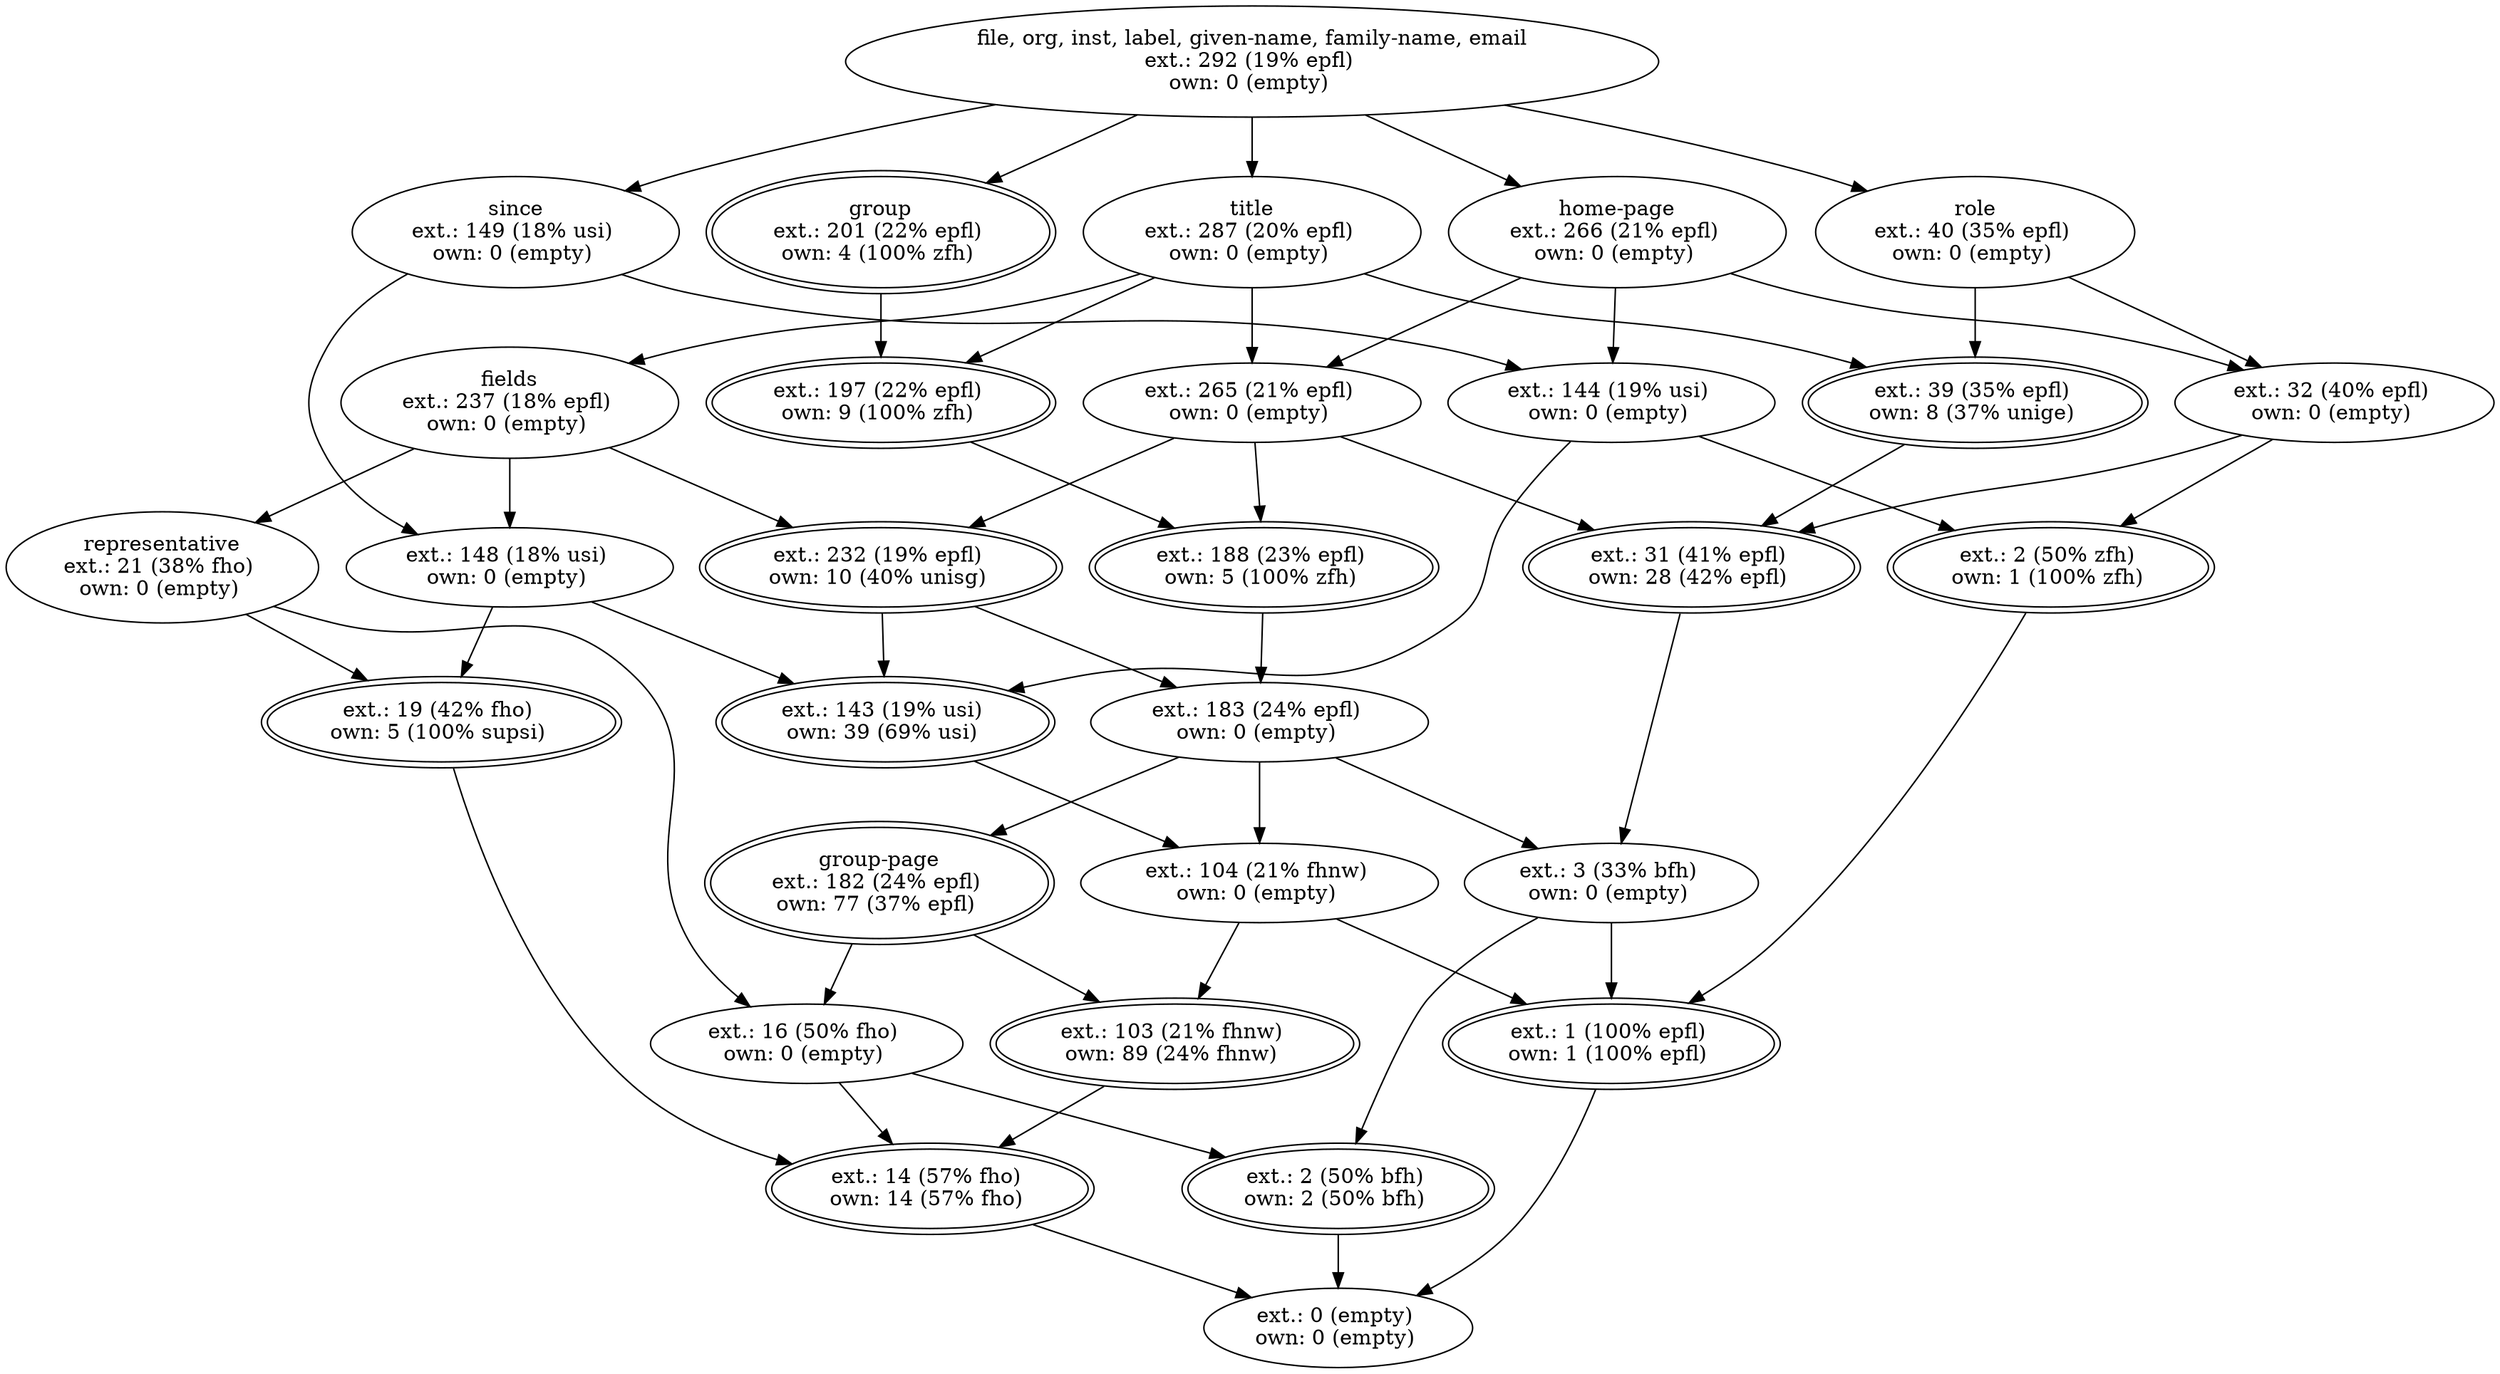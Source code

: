 digraph d{
1 [label="file, org, inst, label, given-name, family-name, email
ext.: 292 (19% epfl) 
own: 0 (empty) "]
2 [label="ext.: 103 (21% fhnw) 
own: 89 (24% fhnw) ", peripheries = 2]
3 [label="group-page
ext.: 182 (24% epfl) 
own: 77 (37% epfl) ", peripheries = 2]
4 [label="ext.: 2 (50% bfh) 
own: 2 (50% bfh) ", peripheries = 2]
5 [label="ext.: 16 (50% fho) 
own: 0 (empty) "]
6 [label="ext.: 14 (57% fho) 
own: 14 (57% fho) ", peripheries = 2]
7 [label="ext.: 104 (21% fhnw) 
own: 0 (empty) "]
8 [label="ext.: 183 (24% epfl) 
own: 0 (empty) "]
9 [label="ext.: 3 (33% bfh) 
own: 0 (empty) "]
10 [label="ext.: 1 (100% epfl) 
own: 1 (100% epfl) ", peripheries = 2]
11 [label="ext.: 265 (21% epfl) 
own: 0 (empty) "]
12 [label="ext.: 31 (41% epfl) 
own: 28 (42% epfl) ", peripheries = 2]
13 [label="title
ext.: 287 (20% epfl) 
own: 0 (empty) "]
14 [label="ext.: 39 (35% epfl) 
own: 8 (37% unige) ", peripheries = 2]
15 [label="ext.: 143 (19% usi) 
own: 39 (69% usi) ", peripheries = 2]
16 [label="ext.: 232 (19% epfl) 
own: 10 (40% unisg) ", peripheries = 2]
17 [label="ext.: 148 (18% usi) 
own: 0 (empty) "]
18 [label="fields
ext.: 237 (18% epfl) 
own: 0 (empty) "]
19 [label="representative
ext.: 21 (38% fho) 
own: 0 (empty) "]
20 [label="ext.: 19 (42% fho) 
own: 5 (100% supsi) ", peripheries = 2]
21 [label="ext.: 144 (19% usi) 
own: 0 (empty) "]
22 [label="home-page
ext.: 266 (21% epfl) 
own: 0 (empty) "]
23 [label="ext.: 32 (40% epfl) 
own: 0 (empty) "]
24 [label="ext.: 2 (50% zfh) 
own: 1 (100% zfh) ", peripheries = 2]
25 [label="role
ext.: 40 (35% epfl) 
own: 0 (empty) "]
26 [label="since
ext.: 149 (18% usi) 
own: 0 (empty) "]
27 [label="ext.: 188 (23% epfl) 
own: 5 (100% zfh) ", peripheries = 2]
28 [label="ext.: 197 (22% epfl) 
own: 9 (100% zfh) ", peripheries = 2]
29 [label="group
ext.: 201 (22% epfl) 
own: 4 (100% zfh) ", peripheries = 2]
30 [label="ext.: 0 (empty) 
own: 0 (empty) "]
1->13;
1->22;
1->25;
1->26;
1->29;
13->11;
13->14;
13->18;
13->28;
22->11;
22->21;
22->23;
25->14;
25->23;
26->21;
29->28;
11->12;
11->16;
11->27;
14->12;
18->16;
18->17;
18->19;
21->24;
23->12;
23->24;
28->27;
16->8;
16->15;
17->15;
17->20;
19->20;
27->8;
8->3;
8->7;
8->9;
15->7;
3->2;
3->5;
7->2;
7->10;
9->10;
2->6;
5->4;
5->6;
4->30;
6->30;
26->17;
21->15;
12->9;
9->4;
10->30;
19->5;
24->10;
20->6;
}